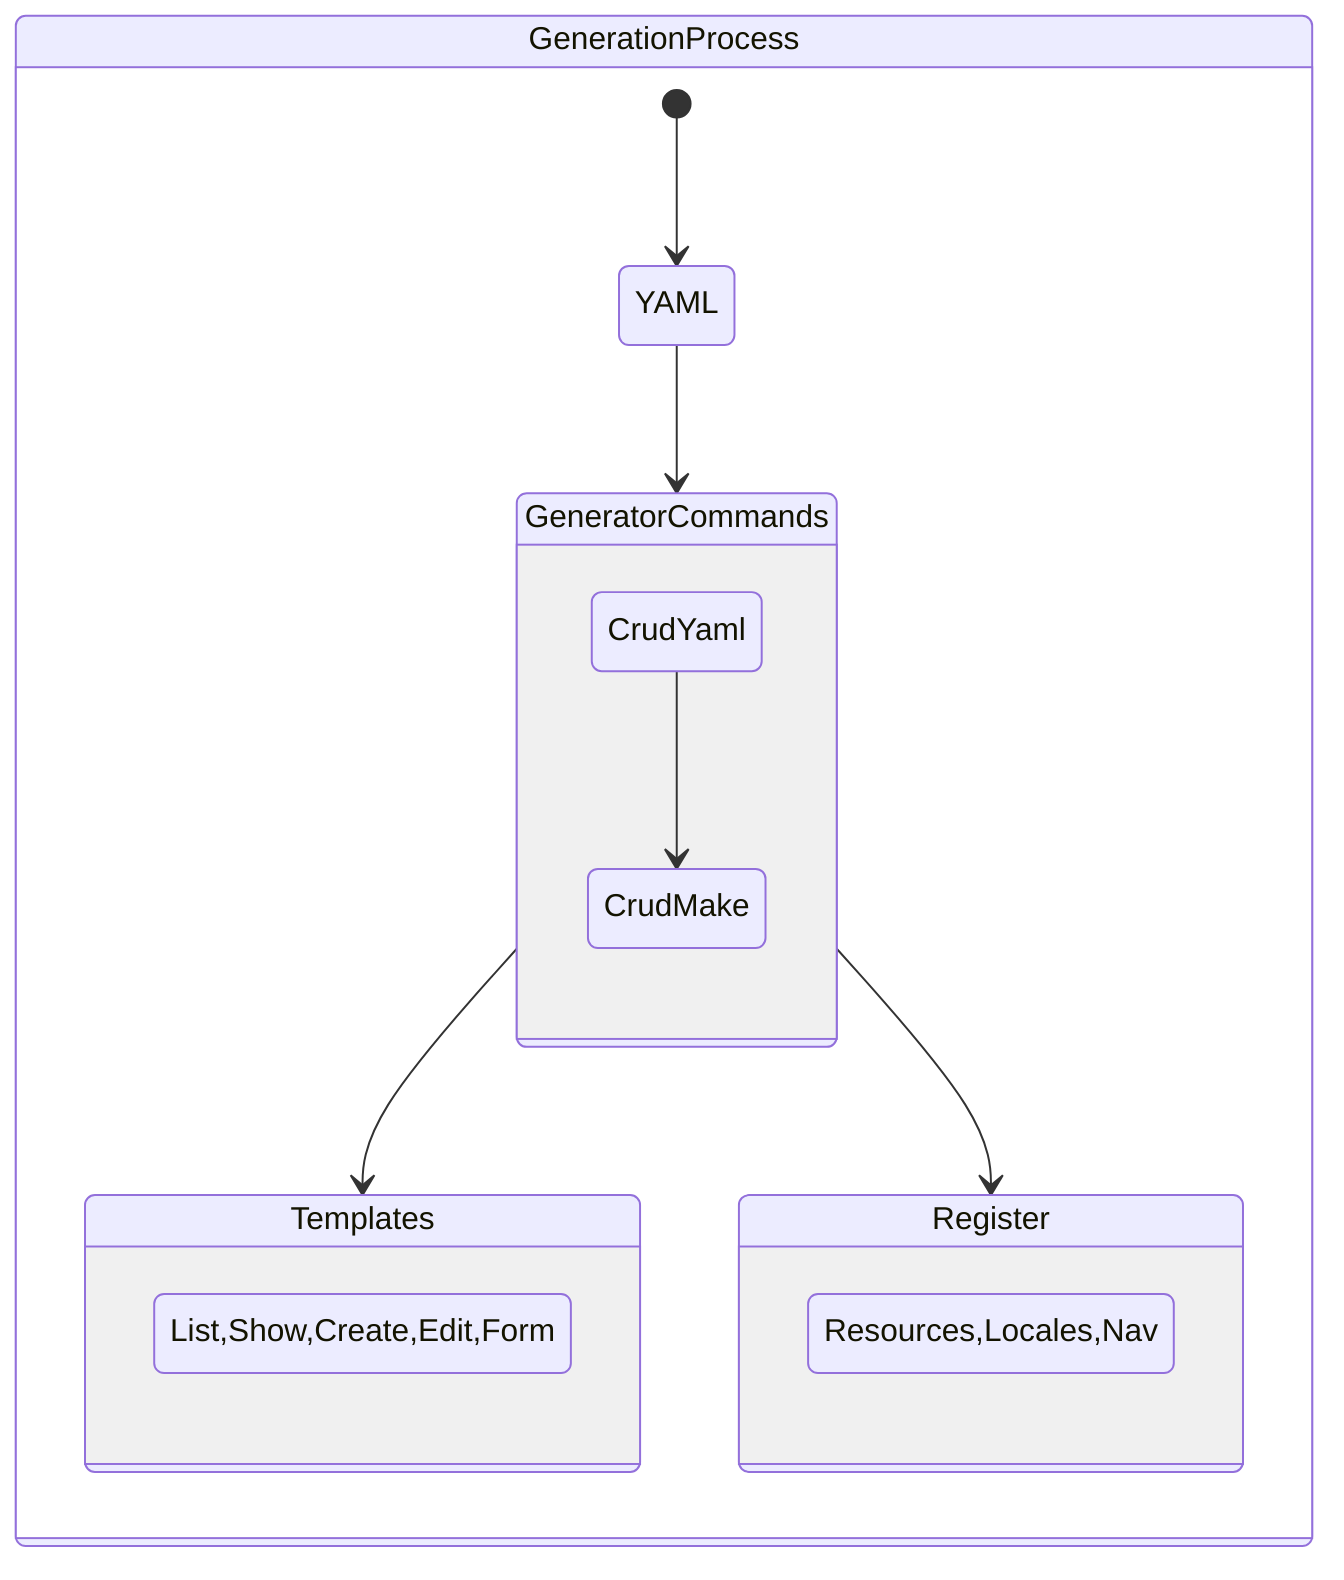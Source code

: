 stateDiagram
  state GenerationProcess {
  [*] --> YAML
  YAML --> GeneratorCommands
  state GeneratorCommands {
    CrudYaml --> CrudMake
  }
  GeneratorCommands --> Templates
  GeneratorCommands --> Register
  state Templates {
    List,Show,Create,Edit,Form
  }
  state Register {
    Resources,Locales,Nav
  }
}